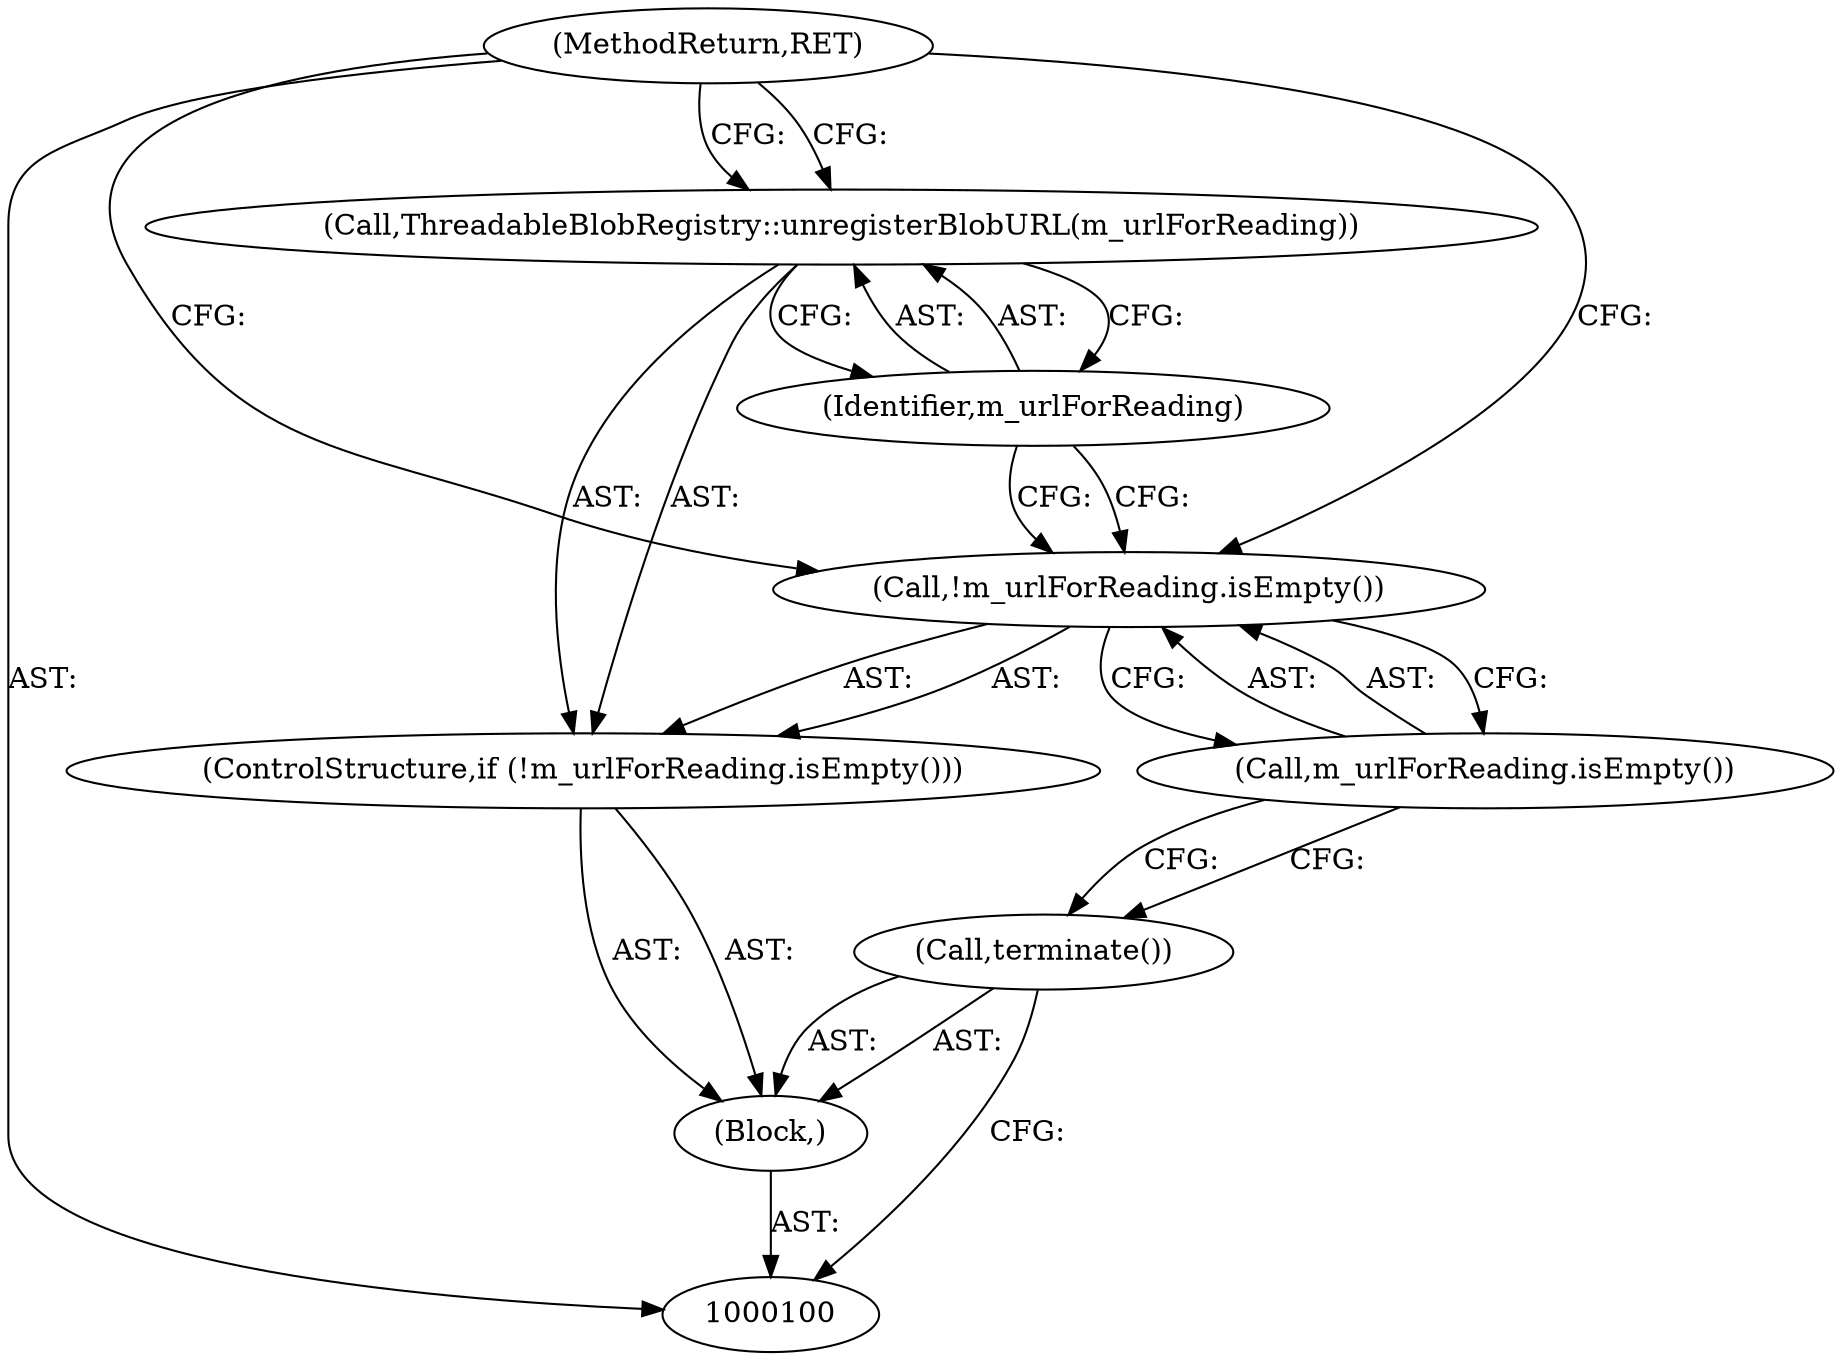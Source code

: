 digraph "1_Chrome_d0c31f0342cefc46a3b3d80359a9779d044d4c0d_18" {
"1000108" [label="(MethodReturn,RET)"];
"1000101" [label="(Block,)"];
"1000102" [label="(Call,terminate())"];
"1000105" [label="(Call,m_urlForReading.isEmpty())"];
"1000103" [label="(ControlStructure,if (!m_urlForReading.isEmpty()))"];
"1000104" [label="(Call,!m_urlForReading.isEmpty())"];
"1000107" [label="(Identifier,m_urlForReading)"];
"1000106" [label="(Call,ThreadableBlobRegistry::unregisterBlobURL(m_urlForReading))"];
"1000108" -> "1000100"  [label="AST: "];
"1000108" -> "1000106"  [label="CFG: "];
"1000108" -> "1000104"  [label="CFG: "];
"1000101" -> "1000100"  [label="AST: "];
"1000102" -> "1000101"  [label="AST: "];
"1000103" -> "1000101"  [label="AST: "];
"1000102" -> "1000101"  [label="AST: "];
"1000102" -> "1000100"  [label="CFG: "];
"1000105" -> "1000102"  [label="CFG: "];
"1000105" -> "1000104"  [label="AST: "];
"1000105" -> "1000102"  [label="CFG: "];
"1000104" -> "1000105"  [label="CFG: "];
"1000103" -> "1000101"  [label="AST: "];
"1000104" -> "1000103"  [label="AST: "];
"1000106" -> "1000103"  [label="AST: "];
"1000104" -> "1000103"  [label="AST: "];
"1000104" -> "1000105"  [label="CFG: "];
"1000105" -> "1000104"  [label="AST: "];
"1000107" -> "1000104"  [label="CFG: "];
"1000108" -> "1000104"  [label="CFG: "];
"1000107" -> "1000106"  [label="AST: "];
"1000107" -> "1000104"  [label="CFG: "];
"1000106" -> "1000107"  [label="CFG: "];
"1000106" -> "1000103"  [label="AST: "];
"1000106" -> "1000107"  [label="CFG: "];
"1000107" -> "1000106"  [label="AST: "];
"1000108" -> "1000106"  [label="CFG: "];
}
